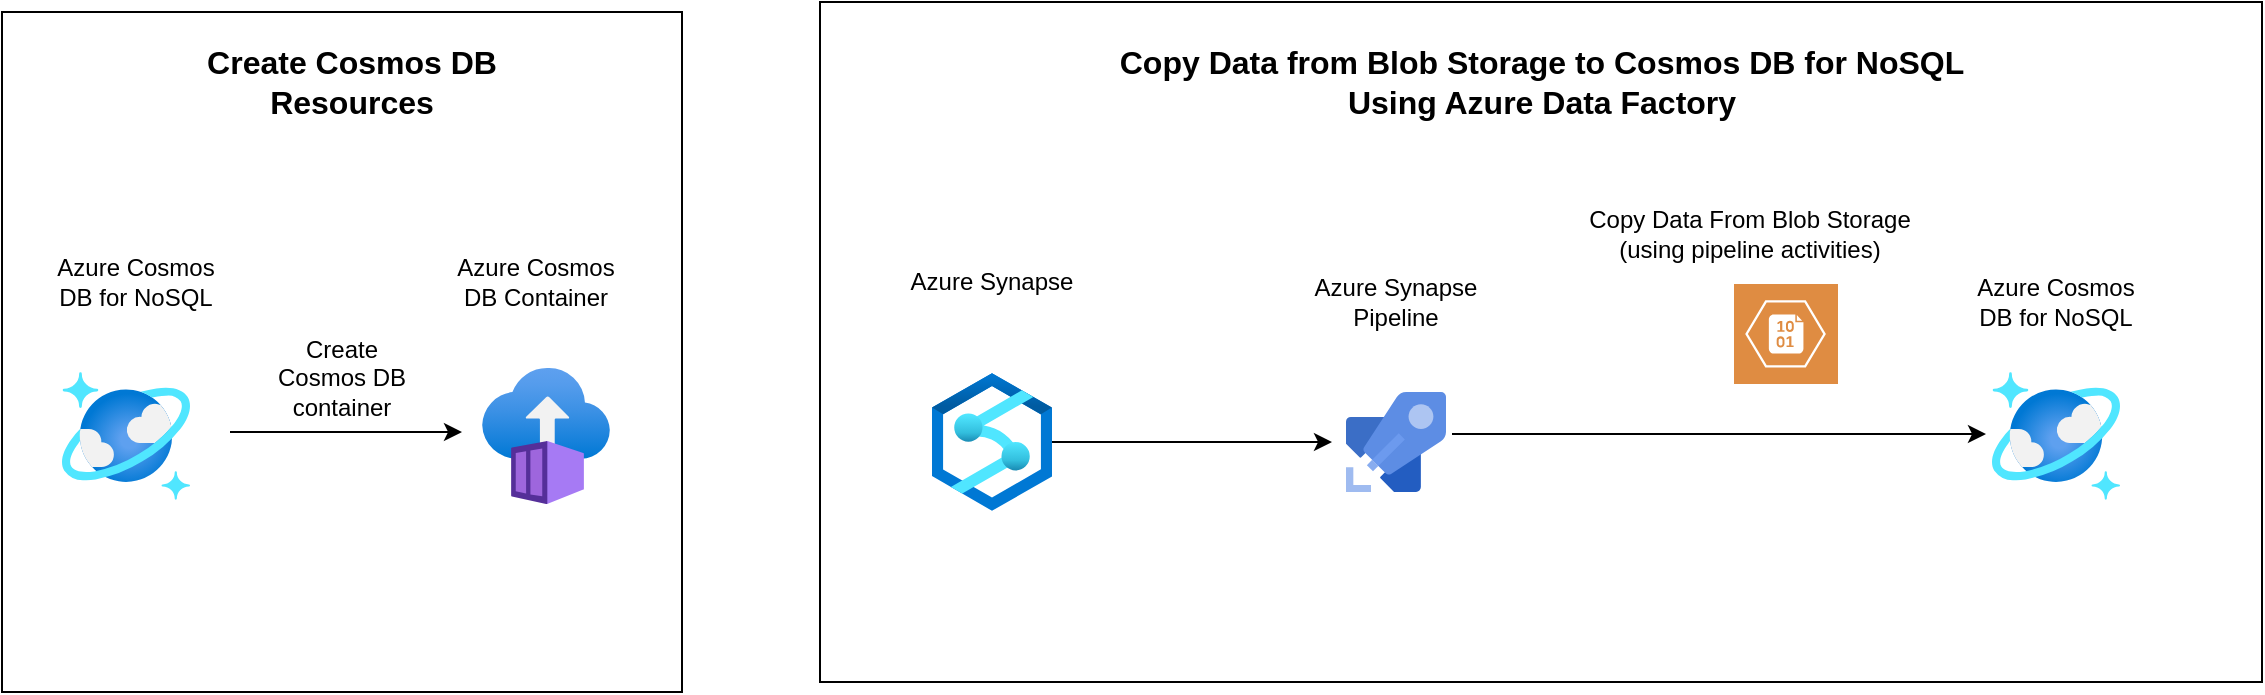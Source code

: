 <mxfile version="24.8.0">
  <diagram name="Page-1" id="PGreq11I9nm4x_GYmazr">
    <mxGraphModel dx="1434" dy="795" grid="1" gridSize="10" guides="1" tooltips="1" connect="1" arrows="1" fold="1" page="1" pageScale="1" pageWidth="1390" pageHeight="980" math="0" shadow="0">
      <root>
        <mxCell id="0" />
        <mxCell id="1" parent="0" />
        <mxCell id="WUzXvIJFiqFwQ053OuSz-1" value="" style="image;aspect=fixed;html=1;points=[];align=center;fontSize=12;image=img/lib/azure2/databases/Azure_Cosmos_DB.svg;movable=1;resizable=1;rotatable=1;deletable=1;editable=1;locked=0;connectable=1;" vertex="1" parent="1">
          <mxGeometry x="230" y="240" width="64" height="64" as="geometry" />
        </mxCell>
        <mxCell id="WUzXvIJFiqFwQ053OuSz-2" value="" style="image;aspect=fixed;html=1;points=[];align=center;fontSize=12;image=img/lib/azure2/compute/Container_Instances.svg;movable=1;resizable=1;rotatable=1;deletable=1;editable=1;locked=0;connectable=1;" vertex="1" parent="1">
          <mxGeometry x="440" y="238" width="64" height="68" as="geometry" />
        </mxCell>
        <mxCell id="WUzXvIJFiqFwQ053OuSz-3" value="Azure Cosmos DB for NoSQL" style="text;html=1;align=center;verticalAlign=middle;whiteSpace=wrap;rounded=0;movable=1;resizable=1;rotatable=1;deletable=1;editable=1;locked=0;connectable=1;" vertex="1" parent="1">
          <mxGeometry x="220" y="180" width="94" height="30" as="geometry" />
        </mxCell>
        <mxCell id="WUzXvIJFiqFwQ053OuSz-4" value="Azure Cosmos DB Container" style="text;html=1;align=center;verticalAlign=middle;whiteSpace=wrap;rounded=0;movable=1;resizable=1;rotatable=1;deletable=1;editable=1;locked=0;connectable=1;" vertex="1" parent="1">
          <mxGeometry x="420" y="180" width="94" height="30" as="geometry" />
        </mxCell>
        <mxCell id="WUzXvIJFiqFwQ053OuSz-6" value="Azure Synapse" style="text;html=1;align=center;verticalAlign=middle;whiteSpace=wrap;rounded=0;" vertex="1" parent="1">
          <mxGeometry x="648" y="180" width="94" height="30" as="geometry" />
        </mxCell>
        <mxCell id="WUzXvIJFiqFwQ053OuSz-7" value="" style="image;sketch=0;aspect=fixed;html=1;points=[];align=center;fontSize=12;image=img/lib/mscae/Azure_Pipelines.svg;" vertex="1" parent="1">
          <mxGeometry x="872" y="250" width="50" height="50" as="geometry" />
        </mxCell>
        <mxCell id="WUzXvIJFiqFwQ053OuSz-19" value="" style="whiteSpace=wrap;html=1;aspect=fixed;fillColor=none;" vertex="1" parent="1">
          <mxGeometry x="200" y="60" width="340" height="340" as="geometry" />
        </mxCell>
        <mxCell id="WUzXvIJFiqFwQ053OuSz-8" value="Azure Synapse Pipeline" style="text;html=1;align=center;verticalAlign=middle;whiteSpace=wrap;rounded=0;" vertex="1" parent="1">
          <mxGeometry x="850" y="190" width="94" height="30" as="geometry" />
        </mxCell>
        <mxCell id="WUzXvIJFiqFwQ053OuSz-9" value="" style="shape=image;html=1;verticalAlign=top;verticalLabelPosition=bottom;labelBackgroundColor=#ffffff;imageAspect=0;aspect=fixed;image=https://cdn0.iconfinder.com/data/icons/files-98/32/Copy-128.png" vertex="1" parent="1">
          <mxGeometry x="1008" y="196" width="58" height="58" as="geometry" />
        </mxCell>
        <mxCell id="WUzXvIJFiqFwQ053OuSz-10" value="Copy Data From Blob Storage (using pipeline activities)" style="text;html=1;align=center;verticalAlign=middle;whiteSpace=wrap;rounded=0;" vertex="1" parent="1">
          <mxGeometry x="990" y="156" width="168" height="30" as="geometry" />
        </mxCell>
        <mxCell id="WUzXvIJFiqFwQ053OuSz-11" value="" style="endArrow=classic;html=1;rounded=0;exitX=1.06;exitY=0.42;exitDx=0;exitDy=0;exitPerimeter=0;" edge="1" parent="1" source="WUzXvIJFiqFwQ053OuSz-7">
          <mxGeometry width="50" height="50" relative="1" as="geometry">
            <mxPoint x="1002" y="310" as="sourcePoint" />
            <mxPoint x="1192" y="271" as="targetPoint" />
          </mxGeometry>
        </mxCell>
        <mxCell id="WUzXvIJFiqFwQ053OuSz-12" value="" style="sketch=0;pointerEvents=1;shadow=0;dashed=0;html=1;strokeColor=none;fillColor=#DF8C42;labelPosition=center;verticalLabelPosition=bottom;verticalAlign=top;align=center;outlineConnect=0;shape=mxgraph.veeam2.azure_blob;" vertex="1" parent="1">
          <mxGeometry x="1066" y="196" width="52" height="50" as="geometry" />
        </mxCell>
        <mxCell id="WUzXvIJFiqFwQ053OuSz-13" value="" style="image;aspect=fixed;html=1;points=[];align=center;fontSize=12;image=img/lib/azure2/databases/Azure_Cosmos_DB.svg;" vertex="1" parent="1">
          <mxGeometry x="1195" y="240" width="64" height="64" as="geometry" />
        </mxCell>
        <mxCell id="WUzXvIJFiqFwQ053OuSz-15" value="" style="endArrow=classic;html=1;rounded=0;movable=1;resizable=1;rotatable=1;deletable=1;editable=1;locked=0;connectable=1;" edge="1" parent="1">
          <mxGeometry width="50" height="50" relative="1" as="geometry">
            <mxPoint x="314" y="270" as="sourcePoint" />
            <mxPoint x="430" y="270" as="targetPoint" />
          </mxGeometry>
        </mxCell>
        <mxCell id="WUzXvIJFiqFwQ053OuSz-14" value="Azure Cosmos DB for NoSQL" style="text;html=1;align=center;verticalAlign=middle;whiteSpace=wrap;rounded=0;" vertex="1" parent="1">
          <mxGeometry x="1180" y="190" width="94" height="30" as="geometry" />
        </mxCell>
        <mxCell id="WUzXvIJFiqFwQ053OuSz-18" value="Create Cosmos DB container" style="text;html=1;align=center;verticalAlign=middle;whiteSpace=wrap;rounded=0;movable=1;resizable=1;rotatable=1;deletable=1;editable=1;locked=0;connectable=1;" vertex="1" parent="1">
          <mxGeometry x="330" y="220" width="80" height="46" as="geometry" />
        </mxCell>
        <mxCell id="WUzXvIJFiqFwQ053OuSz-17" value="" style="endArrow=classic;html=1;rounded=0;exitX=0.967;exitY=0.5;exitDx=0;exitDy=0;exitPerimeter=0;" edge="1" parent="1" source="WUzXvIJFiqFwQ053OuSz-24">
          <mxGeometry width="50" height="50" relative="1" as="geometry">
            <mxPoint x="729" y="274.5" as="sourcePoint" />
            <mxPoint x="865" y="275" as="targetPoint" />
          </mxGeometry>
        </mxCell>
        <mxCell id="WUzXvIJFiqFwQ053OuSz-22" value="" style="rounded=0;whiteSpace=wrap;html=1;fillColor=none;" vertex="1" parent="1">
          <mxGeometry x="609" y="55" width="721" height="340" as="geometry" />
        </mxCell>
        <mxCell id="WUzXvIJFiqFwQ053OuSz-20" value="&lt;font style=&quot;font-size: 16px;&quot;&gt;&lt;b&gt;Create Cosmos DB Resources&lt;/b&gt;&lt;/font&gt;" style="text;html=1;align=center;verticalAlign=middle;whiteSpace=wrap;rounded=0;" vertex="1" parent="1">
          <mxGeometry x="270" y="70" width="210" height="50" as="geometry" />
        </mxCell>
        <mxCell id="WUzXvIJFiqFwQ053OuSz-23" value="&lt;font style=&quot;font-size: 16px;&quot;&gt;&lt;b&gt;Copy Data from Blob Storage to Cosmos DB for NoSQL Using Azure Data Factory&lt;/b&gt;&lt;/font&gt;" style="text;html=1;align=center;verticalAlign=middle;whiteSpace=wrap;rounded=0;" vertex="1" parent="1">
          <mxGeometry x="754.5" y="70" width="430" height="50" as="geometry" />
        </mxCell>
        <mxCell id="WUzXvIJFiqFwQ053OuSz-24" value="" style="image;aspect=fixed;html=1;points=[];align=center;fontSize=12;image=img/lib/azure2/analytics/Azure_Synapse_Analytics.svg;" vertex="1" parent="1">
          <mxGeometry x="665" y="240.5" width="60" height="69" as="geometry" />
        </mxCell>
      </root>
    </mxGraphModel>
  </diagram>
</mxfile>
